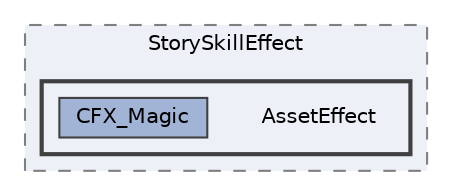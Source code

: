 digraph "007_Effect/StorySkillEffect/AssetEffect"
{
 // LATEX_PDF_SIZE
  bgcolor="transparent";
  edge [fontname=Helvetica,fontsize=10,labelfontname=Helvetica,labelfontsize=10];
  node [fontname=Helvetica,fontsize=10,shape=box,height=0.2,width=0.4];
  compound=true
  subgraph clusterdir_818a772128ae43de7d64c4bfc46b8e80 {
    graph [ bgcolor="#edf0f7", pencolor="grey50", label="StorySkillEffect", fontname=Helvetica,fontsize=10 style="filled,dashed", URL="dir_818a772128ae43de7d64c4bfc46b8e80.html",tooltip=""]
  subgraph clusterdir_7ab44e09e9d7ab84f5321de50ebcc276 {
    graph [ bgcolor="#edf0f7", pencolor="grey25", label="", fontname=Helvetica,fontsize=10 style="filled,bold", URL="dir_7ab44e09e9d7ab84f5321de50ebcc276.html",tooltip=""]
    dir_7ab44e09e9d7ab84f5321de50ebcc276 [shape=plaintext, label="AssetEffect"];
  dir_b1d5aefd15e590f2d09c77b84cdda0a5 [label="CFX_Magic", fillcolor="#a2b4d6", color="grey25", style="filled", URL="dir_b1d5aefd15e590f2d09c77b84cdda0a5.html",tooltip=""];
  }
  }
}
